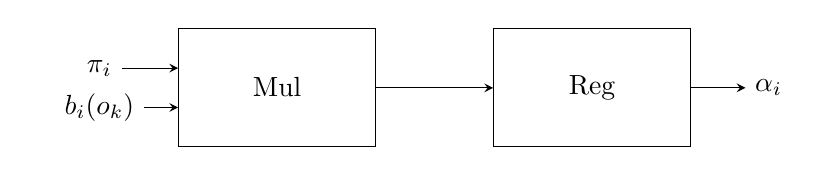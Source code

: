 \newcommand*{\Width}{2.5}
\newcommand*{\Height}{1.5}
\tikzstyle{block} = [draw, minimum width=\Width cm, minimum height=\Height cm, anchor=south west, text width=2cm, align=center]
\begin{tikzpicture}[>=stealth]
%coordinates
\coordinate (orig)   at (0,0);
\coordinate (nMul)   at (1,1);
\coordinate (nReg)   at (5,1);
\coordinate (pPI)    at (0,2);
\coordinate (pB)     at (0,1.5);
\coordinate (pA)     at (8.5,1.75);

%nodes
\node[block] (Mul) at (nMul) {Mul};
\node[block] (Reg) at (nReg) {Reg};

\node (nPI) at (pPI) {$ \pi_i $};
\node (nB) at (pB) {$ b_i(o_k) $};
\node (nA) at (pA) {$ \alpha_i $};

\draw[->] (nPI) -- ($(nMul) + (0,1)$);
\draw[->] (nB) -- ($(nMul) + (0,0.5)$);
\draw[->] ($(nMul) + (\Width,0.75)$) -- ($(nReg) + (0,0.75)$);
\draw[->] ($(nReg) + (\Width,0.75)$) -- (nA);

\end{tikzpicture}
